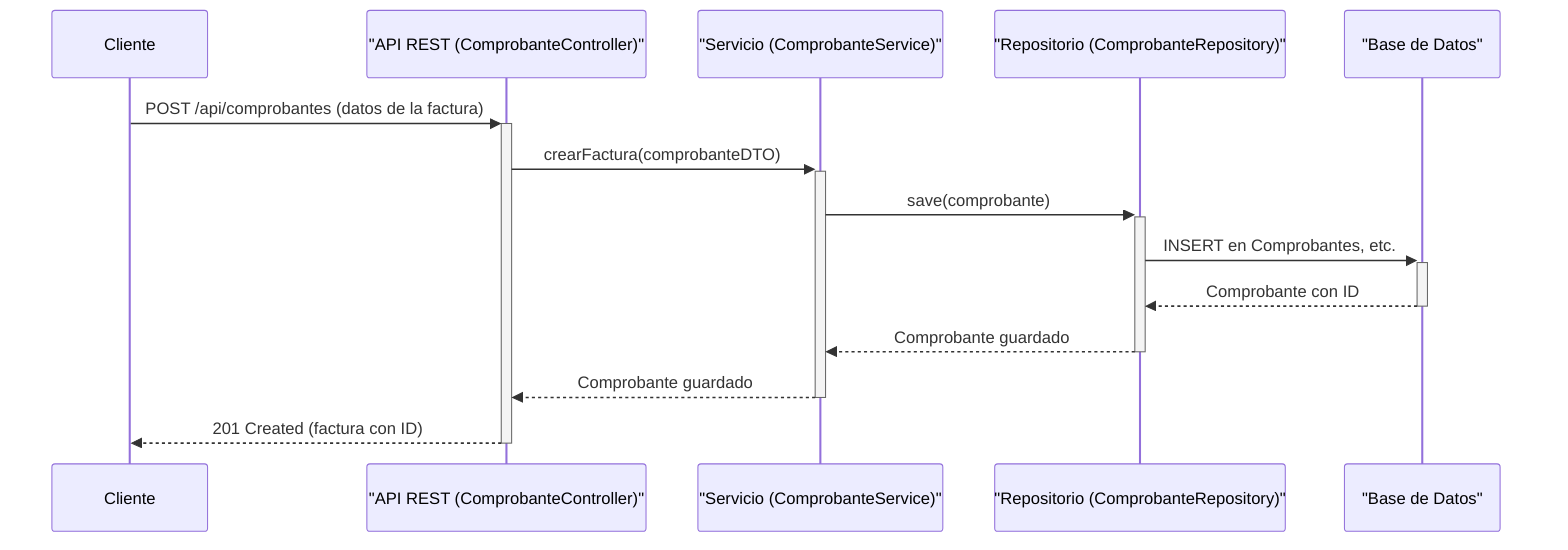 sequenceDiagram
    participant C as Cliente
    participant API as "API REST (ComprobanteController)"
    participant SVC as "Servicio (ComprobanteService)"
    participant REPO as "Repositorio (ComprobanteRepository)"
    participant DB as "Base de Datos"

    C->>+API: POST /api/comprobantes (datos de la factura)
    API->>+SVC: crearFactura(comprobanteDTO)
    SVC->>+REPO: save(comprobante)
    REPO->>+DB: INSERT en Comprobantes, etc.
    DB-->>-REPO: Comprobante con ID
    REPO-->>-SVC: Comprobante guardado
    SVC-->>-API: Comprobante guardado
    API-->>-C: 201 Created (factura con ID)